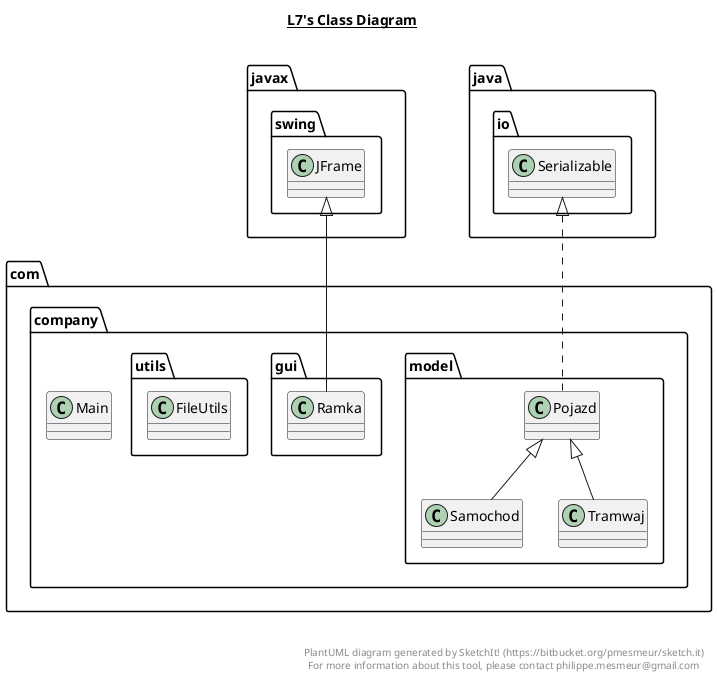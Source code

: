 @startuml

title __L7's Class Diagram__\n

  namespace com.company {
    class com.company.Main {
    }
  }
  

  namespace com.company {
    namespace gui {
      class com.company.gui.Ramka {
      }
    }
  }
  

  namespace com.company {
    namespace model {
      class com.company.model.Pojazd {
      }
    }
  }
  

  namespace com.company {
    namespace model {
      class com.company.model.Samochod {
      }
    }
  }
  

  namespace com.company {
    namespace model {
      class com.company.model.Tramwaj {
      }
    }
  }
  

  namespace com.company {
    namespace utils {
      class com.company.utils.FileUtils {
      }
    }
  }
  

  com.company.gui.Ramka -up-|> javax.swing.JFrame
  com.company.model.Pojazd .up.|> java.io.Serializable
  com.company.model.Samochod -up-|> com.company.model.Pojazd
  com.company.model.Tramwaj -up-|> com.company.model.Pojazd


right footer


PlantUML diagram generated by SketchIt! (https://bitbucket.org/pmesmeur/sketch.it)
For more information about this tool, please contact philippe.mesmeur@gmail.com
endfooter

@enduml
